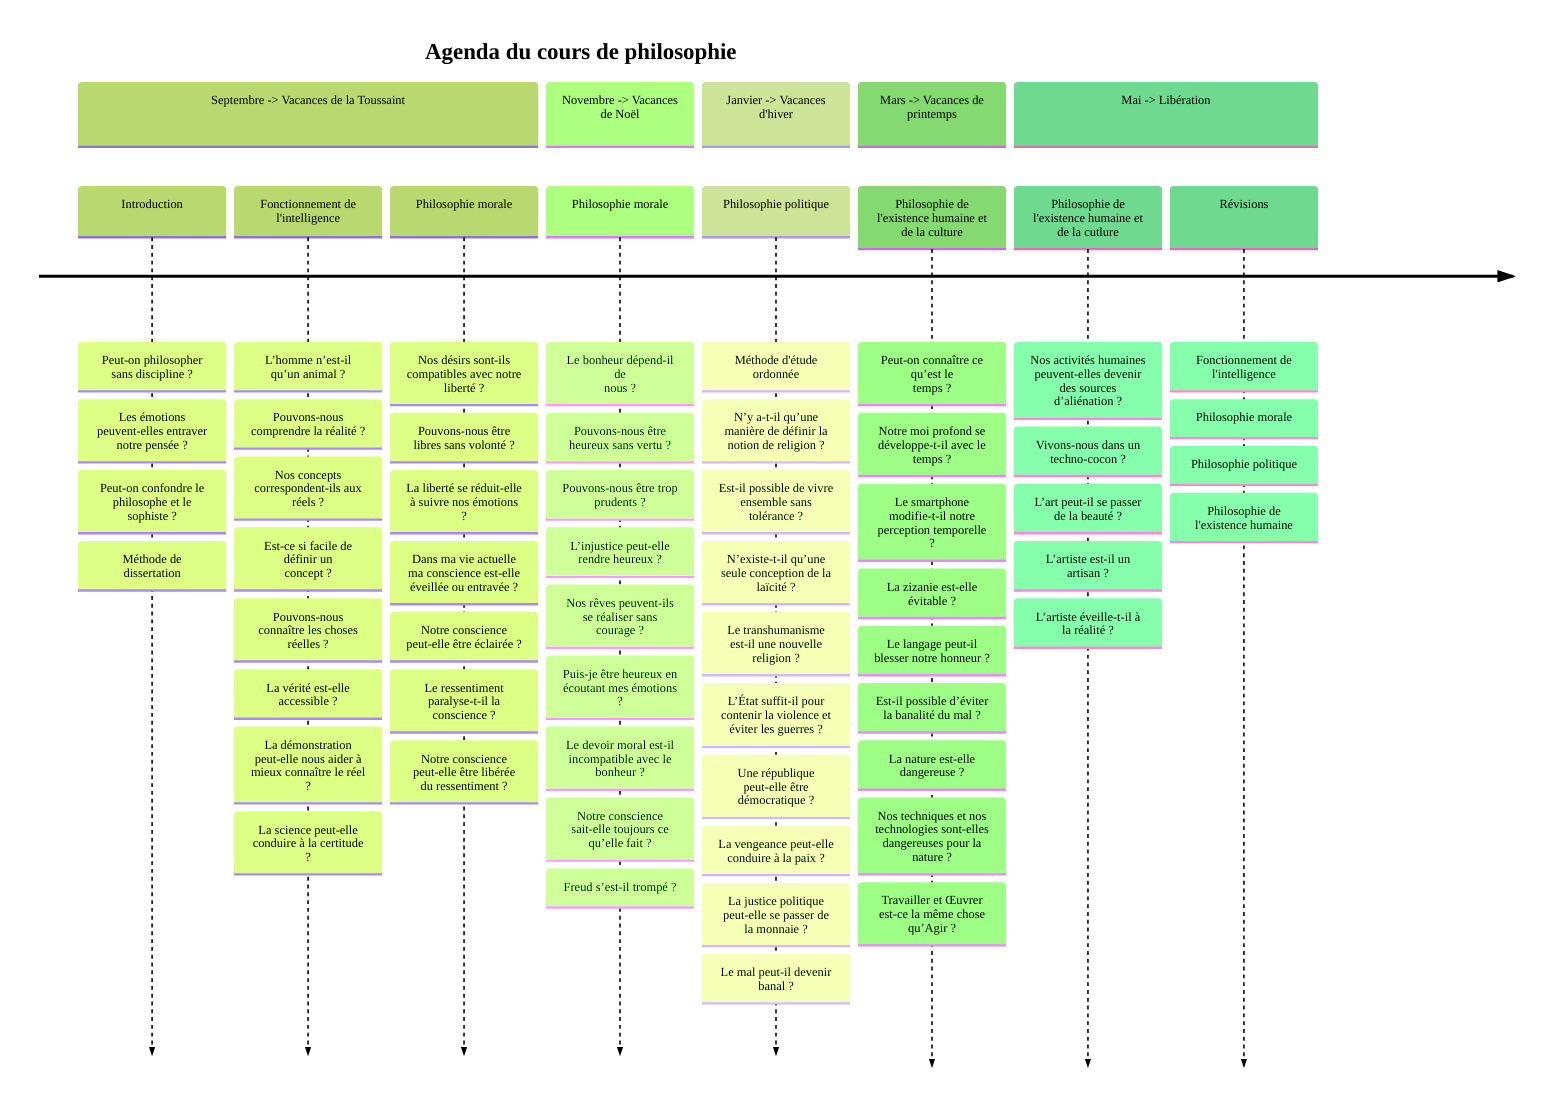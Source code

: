 ---
config:
  theme: forest
  themeVariables:
    fontFamily: verdana
---
timeline
    title Agenda du cours de philosophie
    section Septembre -> Vacances de la Toussaint
        Introduction : Peut-on philosopher sans discipline ? : Les émotions peuvent-elles entraver notre pensée ? : Peut-on confondre le philosophe et le sophiste ? : Méthode de dissertation
        Fonctionnement de l'intelligence : L’homme n’est-il qu’un animal ? : Pouvons-nous comprendre la réalité ? : Nos concepts correspondent-ils aux réels ? : Est-ce si facile de définir un <br>concept ? : Pouvons-nous connaître les choses réelles ? : La vérité est-elle accessible ? : La démonstration peut-elle nous aider à mieux connaître le réel ? : La science peut-elle conduire à la certitude ?
        Philosophie morale : Nos désirs sont-ils compatibles avec notre liberté ? : Pouvons-nous être libres sans volonté ? : La liberté se réduit-elle à suivre nos émotions ? : Dans ma vie actuelle ma conscience est-elle éveillée ou entravée ? : Notre conscience peut-elle être éclairée ? : Le ressentiment paralyse-t-il la conscience ? : Notre conscience peut-elle être libérée du ressentiment ? 
    section Novembre -> Vacances de Noël
        Philosophie morale : Le bonheur dépend-il de <br>nous ? : Pouvons-nous être heureux sans vertu ? : Pouvons-nous être trop prudents ? : L’injustice peut-elle rendre heureux ? : Nos rêves peuvent-ils se réaliser sans courage ? : Puis-je être heureux en écoutant mes émotions ? : Le devoir moral est-il incompatible avec le bonheur ? : Notre conscience sait-elle toujours ce qu’elle fait ? : Freud s’est-il trompé ?
    section Janvier -> Vacances d'hiver
        Philosophie politique : Méthode d'étude ordonnée : N’y a-t-il qu’une manière de définir la notion de religion ? : Est-il possible de vivre ensemble sans tolérance ? : N’existe-t-il qu’une seule conception de la laïcité ? : Le transhumanisme est-il une nouvelle religion ? : L’État suffit-il pour contenir la violence et éviter les guerres ? : Une république peut-elle être démocratique ? : La vengeance peut-elle conduire à la paix ? : La justice politique peut-elle se passer de la monnaie ? : Le mal peut-il devenir banal ?
    section Mars -> Vacances de printemps
        Philosophie de l'existence humaine et de la culture : Peut-on connaître ce qu’est le <br>temps ? : Notre moi profond se développe-t-il avec le temps ? : Le smartphone modifie-t-il notre perception temporelle ? : La zizanie est-elle évitable ? : Le langage peut-il blesser notre honneur ? : Est-il possible d’éviter la banalité du mal ? : La nature est-elle dangereuse ? : Nos techniques et nos technologies sont-elles dangereuses pour la nature ? : Travailler et Œuvrer est-ce la même chose qu’Agir ? 
    section Mai -> Libération
        Philosophie de l'existence humaine et de la cutlure : Nos activités humaines peuvent-elles devenir des sources d’aliénation ? : Vivons-nous dans un techno-cocon ? : L’art peut-il se passer de la beauté ? : L’artiste est-il un artisan ? : L’artiste éveille-t-il à la réalité ?
        Révisions : Fonctionnement de l'intelligence : Philosophie morale : Philosophie politique : Philosophie de l'existence humaine